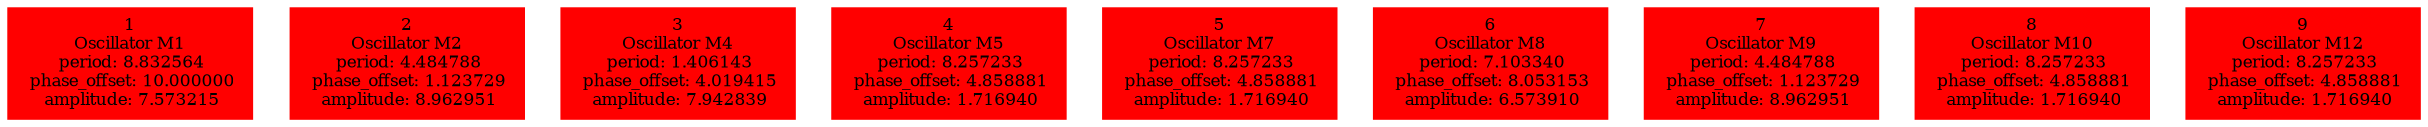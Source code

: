  digraph g{ forcelabels=true;
1 [label=<1<BR />Oscillator M1<BR /> period: 8.832564<BR /> phase_offset: 10.000000<BR /> amplitude: 7.573215>, shape=box,color=red,style=filled,fontsize=8];2 [label=<2<BR />Oscillator M2<BR /> period: 4.484788<BR /> phase_offset: 1.123729<BR /> amplitude: 8.962951>, shape=box,color=red,style=filled,fontsize=8];3 [label=<3<BR />Oscillator M4<BR /> period: 1.406143<BR /> phase_offset: 4.019415<BR /> amplitude: 7.942839>, shape=box,color=red,style=filled,fontsize=8];4 [label=<4<BR />Oscillator M5<BR /> period: 8.257233<BR /> phase_offset: 4.858881<BR /> amplitude: 1.716940>, shape=box,color=red,style=filled,fontsize=8];5 [label=<5<BR />Oscillator M7<BR /> period: 8.257233<BR /> phase_offset: 4.858881<BR /> amplitude: 1.716940>, shape=box,color=red,style=filled,fontsize=8];6 [label=<6<BR />Oscillator M8<BR /> period: 7.103340<BR /> phase_offset: 8.053153<BR /> amplitude: 6.573910>, shape=box,color=red,style=filled,fontsize=8];7 [label=<7<BR />Oscillator M9<BR /> period: 4.484788<BR /> phase_offset: 1.123729<BR /> amplitude: 8.962951>, shape=box,color=red,style=filled,fontsize=8];8 [label=<8<BR />Oscillator M10<BR /> period: 8.257233<BR /> phase_offset: 4.858881<BR /> amplitude: 1.716940>, shape=box,color=red,style=filled,fontsize=8];9 [label=<9<BR />Oscillator M12<BR /> period: 8.257233<BR /> phase_offset: 4.858881<BR /> amplitude: 1.716940>, shape=box,color=red,style=filled,fontsize=8]; }
